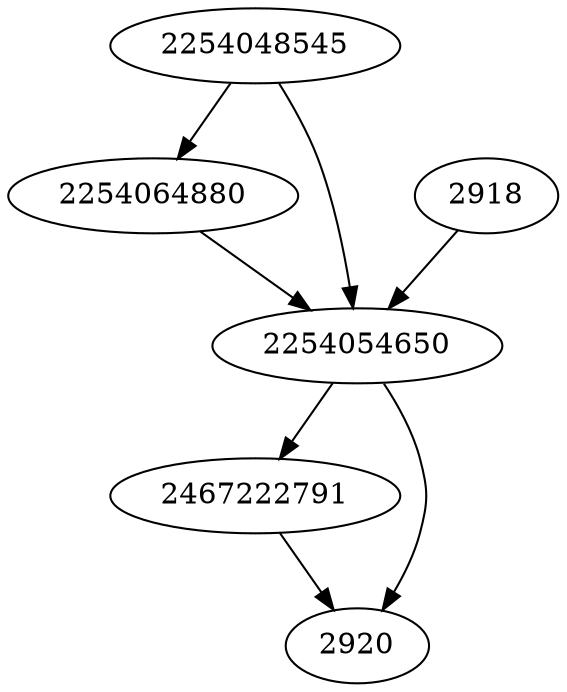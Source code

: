 strict digraph  {
2254048545;
2918;
2467222791;
2920;
2254064880;
2254054650;
2254048545 -> 2254054650;
2254048545 -> 2254064880;
2918 -> 2254054650;
2467222791 -> 2920;
2254064880 -> 2254054650;
2254054650 -> 2467222791;
2254054650 -> 2920;
}
